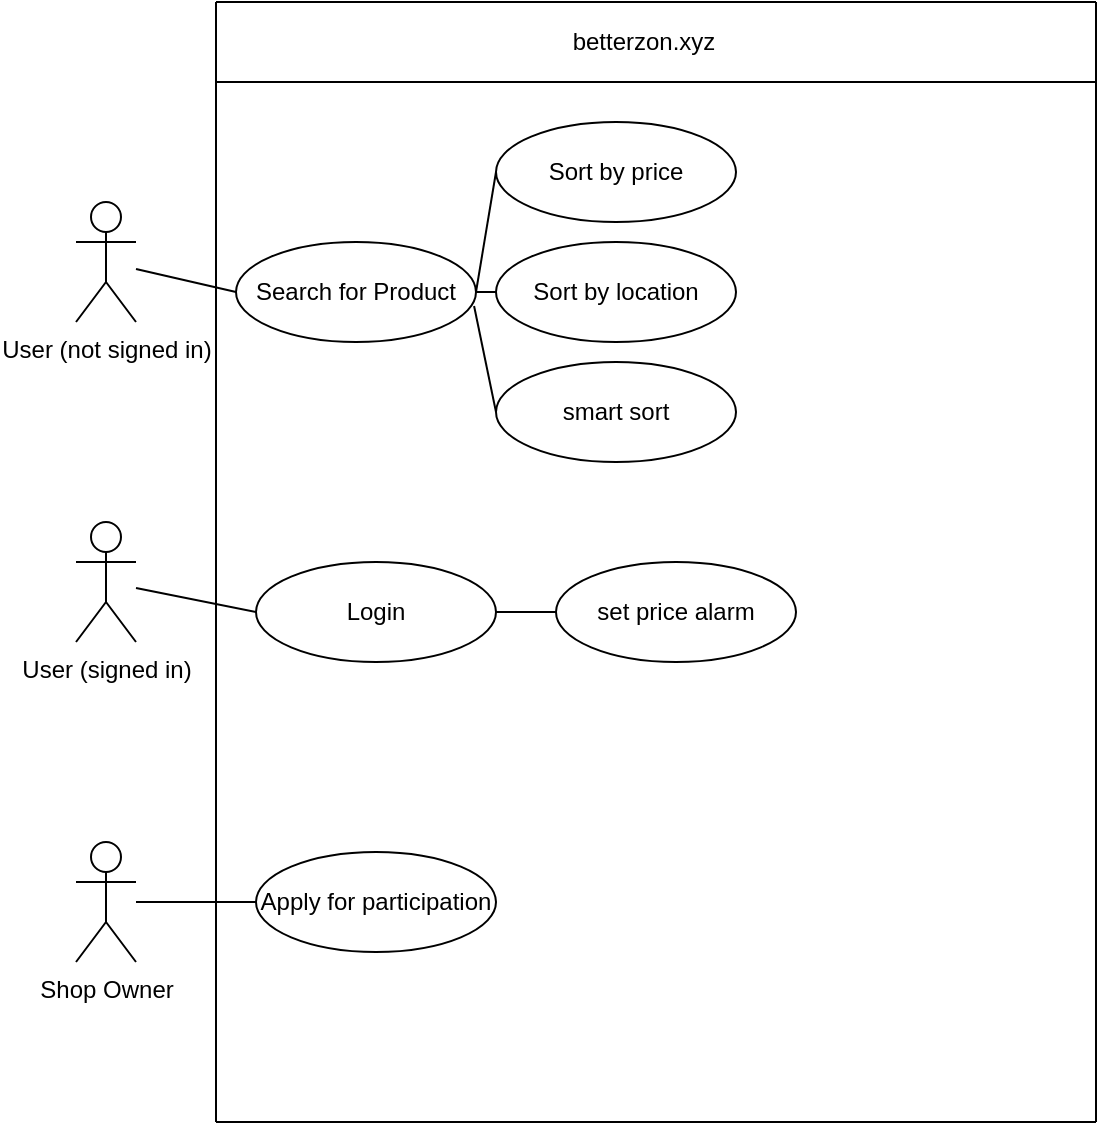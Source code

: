 <mxfile version="13.8.0" type="github"><diagram id="QFWcWedTnleHV76omDGD" name="Page-1"><mxGraphModel dx="1422" dy="747" grid="1" gridSize="10" guides="1" tooltips="1" connect="1" arrows="1" fold="1" page="1" pageScale="1" pageWidth="827" pageHeight="1169" math="0" shadow="0"><root><mxCell id="0"/><mxCell id="1" parent="0"/><mxCell id="zG22HQRfr113MJy_nXjD-1" value="User (signed in)" style="shape=umlActor;verticalLabelPosition=bottom;verticalAlign=top;html=1;" parent="1" vertex="1"><mxGeometry x="130" y="340" width="30" height="60" as="geometry"/></mxCell><mxCell id="zG22HQRfr113MJy_nXjD-4" value="" style="endArrow=none;html=1;" parent="1" edge="1"><mxGeometry width="50" height="50" relative="1" as="geometry"><mxPoint x="200" y="80" as="sourcePoint"/><mxPoint x="640" y="80" as="targetPoint"/></mxGeometry></mxCell><mxCell id="zG22HQRfr113MJy_nXjD-5" value="" style="endArrow=none;html=1;" parent="1" edge="1"><mxGeometry width="50" height="50" relative="1" as="geometry"><mxPoint x="200" y="640" as="sourcePoint"/><mxPoint x="200" y="80" as="targetPoint"/></mxGeometry></mxCell><mxCell id="zG22HQRfr113MJy_nXjD-6" value="" style="endArrow=none;html=1;" parent="1" edge="1"><mxGeometry width="50" height="50" relative="1" as="geometry"><mxPoint x="640" y="640" as="sourcePoint"/><mxPoint x="640" y="80" as="targetPoint"/></mxGeometry></mxCell><mxCell id="zG22HQRfr113MJy_nXjD-7" value="" style="endArrow=none;html=1;" parent="1" edge="1"><mxGeometry width="50" height="50" relative="1" as="geometry"><mxPoint x="200" y="640" as="sourcePoint"/><mxPoint x="640" y="640" as="targetPoint"/></mxGeometry></mxCell><mxCell id="zG22HQRfr113MJy_nXjD-10" value="Search for Product" style="ellipse;whiteSpace=wrap;html=1;" parent="1" vertex="1"><mxGeometry x="210" y="200" width="120" height="50" as="geometry"/></mxCell><mxCell id="zG22HQRfr113MJy_nXjD-11" value="" style="endArrow=none;html=1;" parent="1" edge="1"><mxGeometry width="50" height="50" relative="1" as="geometry"><mxPoint x="200" y="120" as="sourcePoint"/><mxPoint x="640" y="120" as="targetPoint"/></mxGeometry></mxCell><mxCell id="zG22HQRfr113MJy_nXjD-12" value="betterzon.xyz" style="text;html=1;strokeColor=none;fillColor=none;align=center;verticalAlign=middle;whiteSpace=wrap;rounded=0;" parent="1" vertex="1"><mxGeometry x="394" y="90" width="40" height="20" as="geometry"/></mxCell><mxCell id="zG22HQRfr113MJy_nXjD-13" value="User (not signed in)" style="shape=umlActor;verticalLabelPosition=bottom;verticalAlign=top;html=1;" parent="1" vertex="1"><mxGeometry x="130" y="180" width="30" height="60" as="geometry"/></mxCell><mxCell id="zG22HQRfr113MJy_nXjD-17" value="Shop Owner" style="shape=umlActor;verticalLabelPosition=bottom;verticalAlign=top;html=1;outlineConnect=0;" parent="1" vertex="1"><mxGeometry x="130" y="500" width="30" height="60" as="geometry"/></mxCell><mxCell id="zG22HQRfr113MJy_nXjD-19" value="Sort by price" style="ellipse;whiteSpace=wrap;html=1;" parent="1" vertex="1"><mxGeometry x="340" y="140" width="120" height="50" as="geometry"/></mxCell><mxCell id="zG22HQRfr113MJy_nXjD-22" value="Sort by location" style="ellipse;whiteSpace=wrap;html=1;" parent="1" vertex="1"><mxGeometry x="340" y="200" width="120" height="50" as="geometry"/></mxCell><mxCell id="zG22HQRfr113MJy_nXjD-23" value="smart sort" style="ellipse;whiteSpace=wrap;html=1;" parent="1" vertex="1"><mxGeometry x="340" y="260" width="120" height="50" as="geometry"/></mxCell><mxCell id="zG22HQRfr113MJy_nXjD-25" value="Login" style="ellipse;whiteSpace=wrap;html=1;" parent="1" vertex="1"><mxGeometry x="220" y="360" width="120" height="50" as="geometry"/></mxCell><mxCell id="zG22HQRfr113MJy_nXjD-27" value="Apply for participation" style="ellipse;whiteSpace=wrap;html=1;" parent="1" vertex="1"><mxGeometry x="220" y="505" width="120" height="50" as="geometry"/></mxCell><mxCell id="zG22HQRfr113MJy_nXjD-28" value="" style="endArrow=none;html=1;entryX=0;entryY=0.5;entryDx=0;entryDy=0;" parent="1" source="zG22HQRfr113MJy_nXjD-13" target="zG22HQRfr113MJy_nXjD-10" edge="1"><mxGeometry width="50" height="50" relative="1" as="geometry"><mxPoint x="540" y="450" as="sourcePoint"/><mxPoint x="590" y="400" as="targetPoint"/></mxGeometry></mxCell><mxCell id="zG22HQRfr113MJy_nXjD-29" value="" style="endArrow=none;html=1;entryX=0;entryY=0.5;entryDx=0;entryDy=0;" parent="1" source="zG22HQRfr113MJy_nXjD-1" target="zG22HQRfr113MJy_nXjD-25" edge="1"><mxGeometry width="50" height="50" relative="1" as="geometry"><mxPoint x="20" y="380" as="sourcePoint"/><mxPoint x="70" y="330" as="targetPoint"/></mxGeometry></mxCell><mxCell id="zG22HQRfr113MJy_nXjD-30" value="" style="endArrow=none;html=1;" parent="1" source="zG22HQRfr113MJy_nXjD-17" target="zG22HQRfr113MJy_nXjD-27" edge="1"><mxGeometry width="50" height="50" relative="1" as="geometry"><mxPoint x="540" y="450" as="sourcePoint"/><mxPoint x="590" y="400" as="targetPoint"/></mxGeometry></mxCell><mxCell id="zG22HQRfr113MJy_nXjD-31" value="" style="endArrow=none;html=1;exitX=1;exitY=0.5;exitDx=0;exitDy=0;entryX=0;entryY=0.5;entryDx=0;entryDy=0;" parent="1" source="zG22HQRfr113MJy_nXjD-10" target="zG22HQRfr113MJy_nXjD-19" edge="1"><mxGeometry width="50" height="50" relative="1" as="geometry"><mxPoint x="540" y="450" as="sourcePoint"/><mxPoint x="590" y="400" as="targetPoint"/></mxGeometry></mxCell><mxCell id="zG22HQRfr113MJy_nXjD-32" value="" style="endArrow=none;html=1;entryX=0;entryY=0.5;entryDx=0;entryDy=0;" parent="1" target="zG22HQRfr113MJy_nXjD-22" edge="1"><mxGeometry width="50" height="50" relative="1" as="geometry"><mxPoint x="330" y="225" as="sourcePoint"/><mxPoint x="170" y="290" as="targetPoint"/></mxGeometry></mxCell><mxCell id="zG22HQRfr113MJy_nXjD-33" value="" style="endArrow=none;html=1;exitX=0.992;exitY=0.64;exitDx=0;exitDy=0;exitPerimeter=0;entryX=0;entryY=0.5;entryDx=0;entryDy=0;" parent="1" source="zG22HQRfr113MJy_nXjD-10" target="zG22HQRfr113MJy_nXjD-23" edge="1"><mxGeometry width="50" height="50" relative="1" as="geometry"><mxPoint x="540" y="450" as="sourcePoint"/><mxPoint x="590" y="400" as="targetPoint"/></mxGeometry></mxCell><mxCell id="zG22HQRfr113MJy_nXjD-34" value="set price alarm" style="ellipse;whiteSpace=wrap;html=1;" parent="1" vertex="1"><mxGeometry x="370" y="360" width="120" height="50" as="geometry"/></mxCell><mxCell id="zG22HQRfr113MJy_nXjD-35" value="" style="endArrow=none;html=1;entryX=0;entryY=0.5;entryDx=0;entryDy=0;" parent="1" source="zG22HQRfr113MJy_nXjD-25" target="zG22HQRfr113MJy_nXjD-34" edge="1"><mxGeometry width="50" height="50" relative="1" as="geometry"><mxPoint x="540" y="450" as="sourcePoint"/><mxPoint x="350" y="388" as="targetPoint"/></mxGeometry></mxCell></root></mxGraphModel></diagram></mxfile>